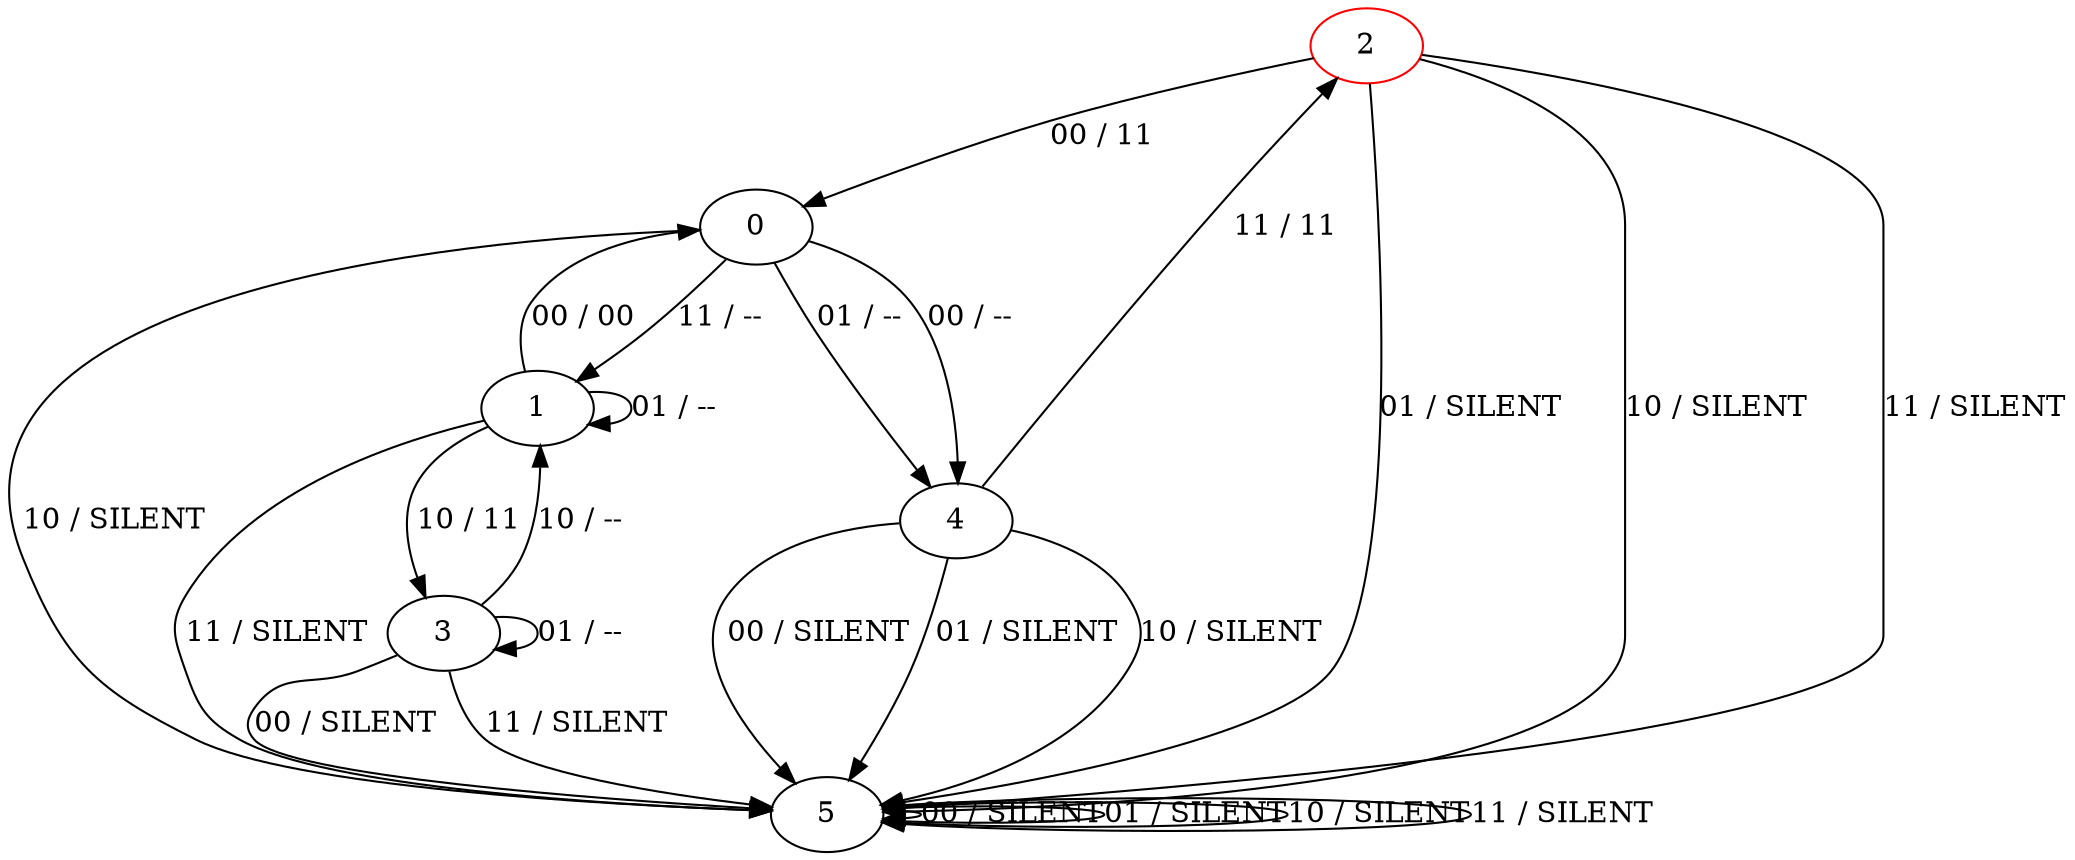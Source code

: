 digraph {
2 [color="red"]
0
1
3
4
5
2 -> 0 [label="00 / 11"]
2 -> 5 [label="01 / SILENT"]
2 -> 5 [label="10 / SILENT"]
2 -> 5 [label="11 / SILENT"]
0 -> 4 [label="00 / --"]
0 -> 4 [label="01 / --"]
0 -> 5 [label="10 / SILENT"]
0 -> 1 [label="11 / --"]
1 -> 0 [label="00 / 00"]
1 -> 1 [label="01 / --"]
1 -> 3 [label="10 / 11"]
1 -> 5 [label="11 / SILENT"]
3 -> 5 [label="00 / SILENT"]
3 -> 3 [label="01 / --"]
3 -> 1 [label="10 / --"]
3 -> 5 [label="11 / SILENT"]
4 -> 5 [label="00 / SILENT"]
4 -> 5 [label="01 / SILENT"]
4 -> 5 [label="10 / SILENT"]
4 -> 2 [label="11 / 11"]
5 -> 5 [label="00 / SILENT"]
5 -> 5 [label="01 / SILENT"]
5 -> 5 [label="10 / SILENT"]
5 -> 5 [label="11 / SILENT"]
}
